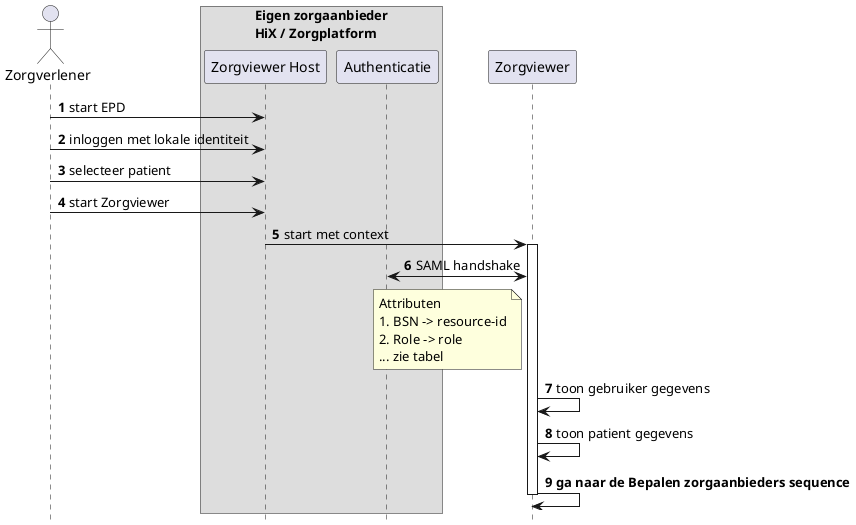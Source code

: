 @startuml
hide footbox
autonumber

actor Zorgverlener
box "Eigen zorgaanbieder\nHiX / Zorgplatform"
participant "Zorgviewer Host" as Host
participant Authenticatie
end box
participant Zorgviewer

Zorgverlener->Host: start EPD
Zorgverlener->Host: inloggen met lokale identiteit
Zorgverlener->Host: selecteer patient
Zorgverlener->Host: start Zorgviewer
Host->Zorgviewer: start met context
activate Zorgviewer
Zorgviewer<->Authenticatie: SAML handshake
note left Zorgviewer
 Attributen
 # BSN -> resource-id
 # Role -> role
 ... zie tabel
end note
Zorgviewer->Zorgviewer: toon gebruiker gegevens
Zorgviewer->Zorgviewer: toon patient gegevens

Zorgviewer->Zorgviewer: **ga naar de Bepalen zorgaanbieders sequence**

deactivate Zorgviewer

@enduml